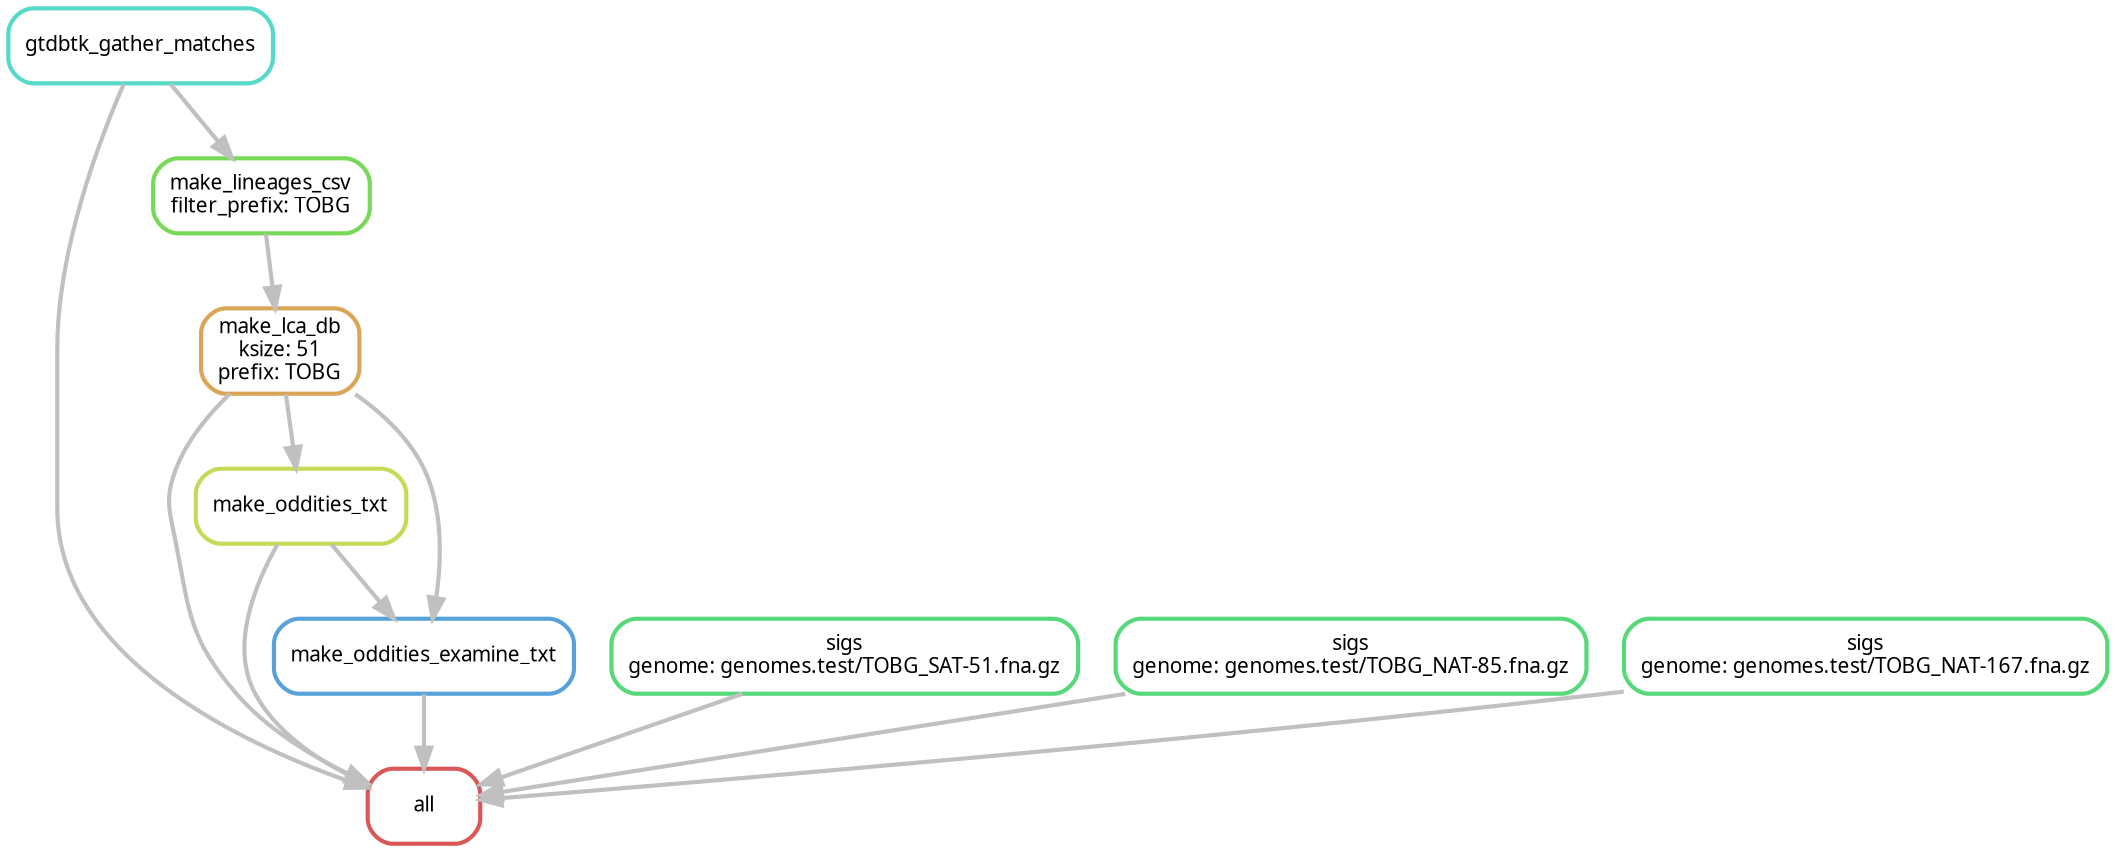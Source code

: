 digraph snakemake_dag {
    graph[bgcolor=white, margin=0];
    node[shape=box, style=rounded, fontname=sans,                 fontsize=10, penwidth=2];
    edge[penwidth=2, color=grey];
	0[label = "all", color = "0.00 0.6 0.85", style="rounded"];
	1[label = "gtdbtk_gather_matches", color = "0.48 0.6 0.85", style="rounded"];
	2[label = "sigs\ngenome: genomes.test/TOBG_SAT-51.fna.gz", color = "0.38 0.6 0.85", style="rounded"];
	3[label = "sigs\ngenome: genomes.test/TOBG_NAT-85.fna.gz", color = "0.38 0.6 0.85", style="rounded"];
	4[label = "sigs\ngenome: genomes.test/TOBG_NAT-167.fna.gz", color = "0.38 0.6 0.85", style="rounded"];
	5[label = "make_lca_db\nksize: 51\nprefix: TOBG", color = "0.10 0.6 0.85", style="rounded"];
	6[label = "make_lineages_csv\nfilter_prefix: TOBG", color = "0.29 0.6 0.85", style="rounded"];
	7[label = "make_oddities_txt", color = "0.19 0.6 0.85", style="rounded"];
	8[label = "make_oddities_examine_txt", color = "0.57 0.6 0.85", style="rounded"];
	1 -> 0
	2 -> 0
	3 -> 0
	4 -> 0
	5 -> 0
	7 -> 0
	8 -> 0
	6 -> 5
	1 -> 6
	5 -> 7
	7 -> 8
	5 -> 8
}            
